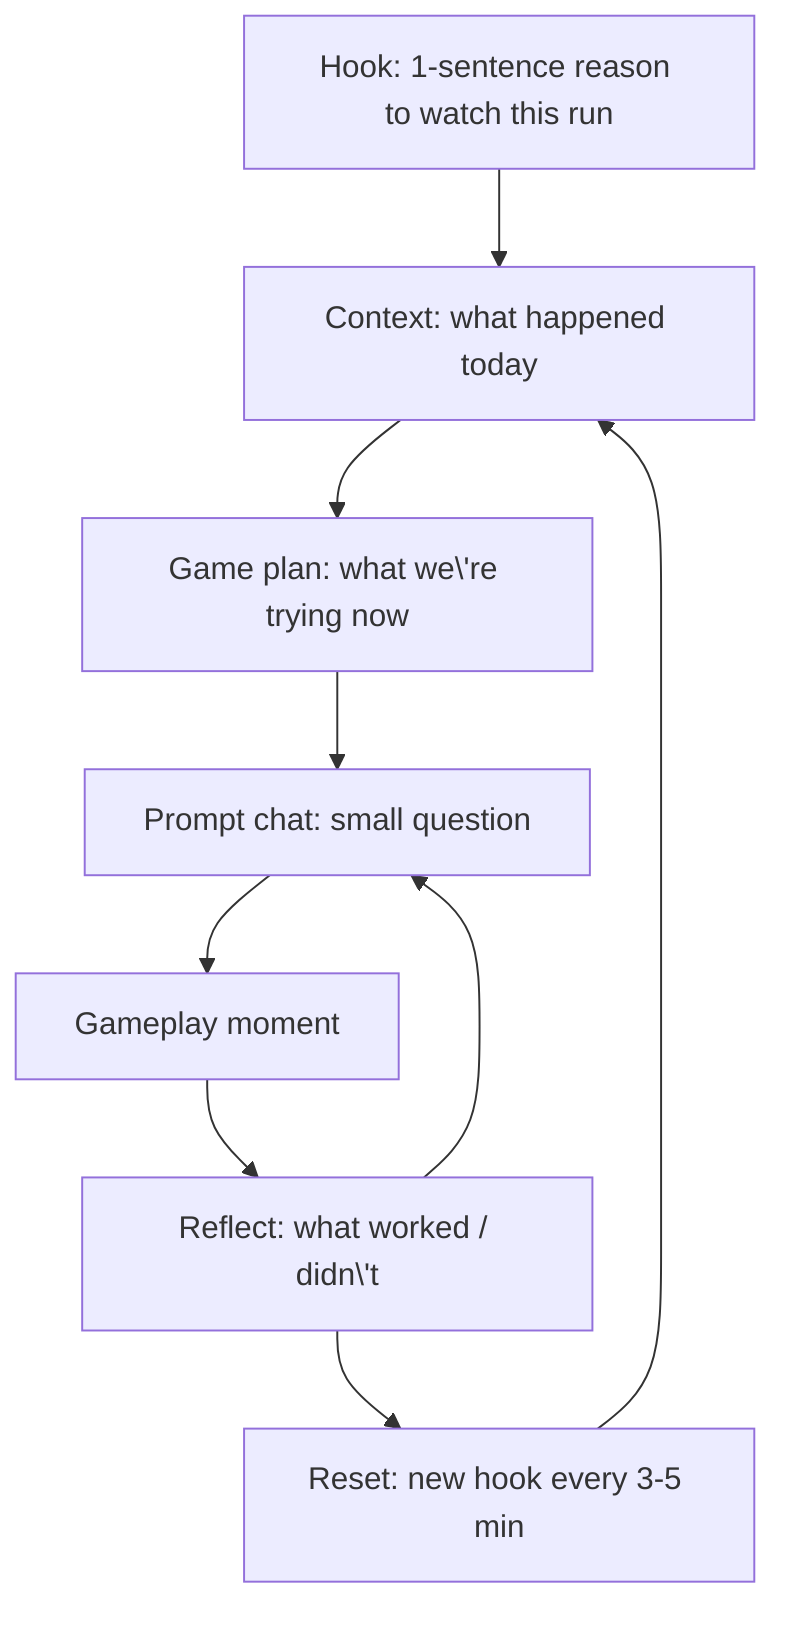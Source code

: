 flowchart TD
  A[Hook: 1-sentence reason to watch this run] --> B[Context: what happened today]
  B --> C[Game plan: what we\'re trying now]
  C --> D[Prompt chat: small question]
  D --> E[Gameplay moment]
  E --> F[Reflect: what worked / didn\'t]
  F --> D
  F --> G[Reset: new hook every 3-5 min]
  G --> B